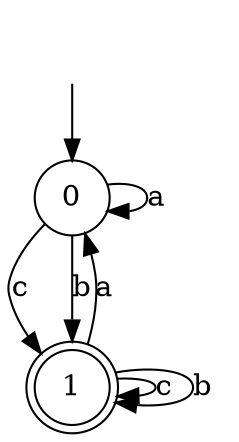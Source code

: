 digraph g {
__start [label=""shape=none]
	0[shape="circle" label="0"]
	1[shape="doublecircle" label="1"]
__start -> 0
	0->1 [label="c"]
	0->1 [label="b"]
	0->0 [label="a"]
	1->1 [label="c"]
	1->1 [label="b"]
	1->0 [label="a"]
}